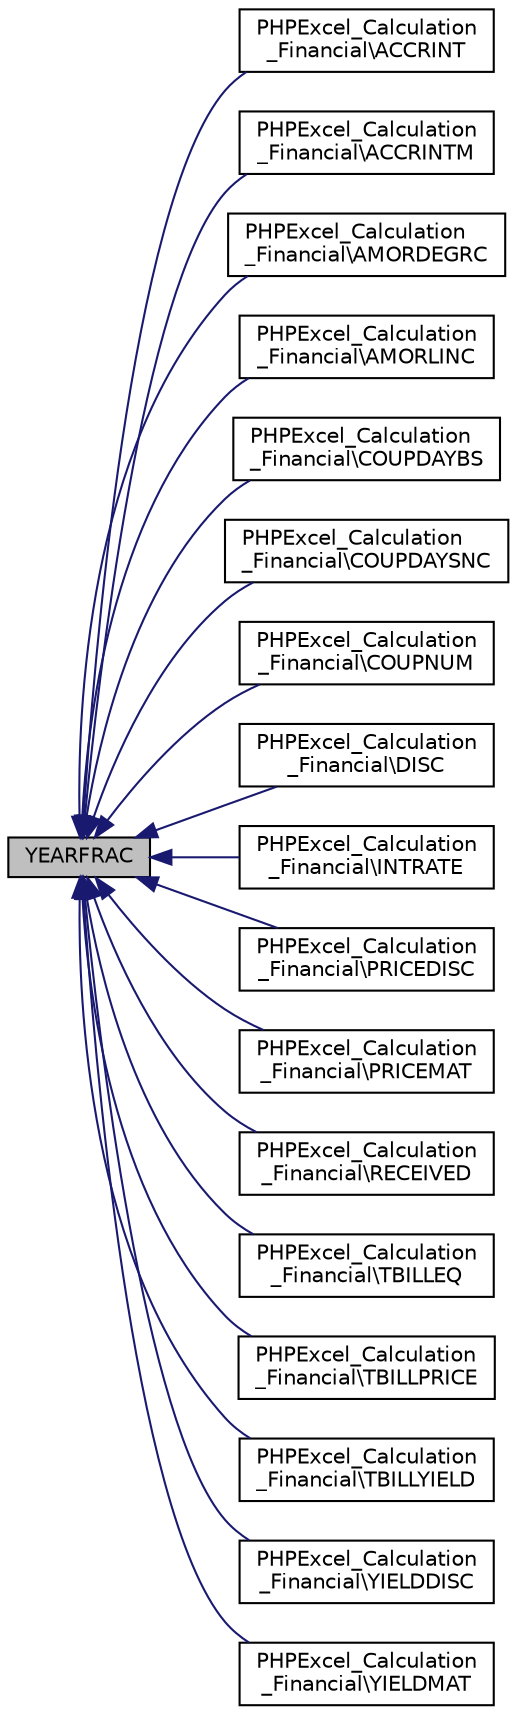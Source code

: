 digraph "YEARFRAC"
{
  edge [fontname="Helvetica",fontsize="10",labelfontname="Helvetica",labelfontsize="10"];
  node [fontname="Helvetica",fontsize="10",shape=record];
  rankdir="LR";
  Node177 [label="YEARFRAC",height=0.2,width=0.4,color="black", fillcolor="grey75", style="filled", fontcolor="black"];
  Node177 -> Node178 [dir="back",color="midnightblue",fontsize="10",style="solid",fontname="Helvetica"];
  Node178 [label="PHPExcel_Calculation\l_Financial\\ACCRINT",height=0.2,width=0.4,color="black", fillcolor="white", style="filled",URL="$class_p_h_p_excel___calculation___financial.html#aa0e23c8e697504180f8509793f68fd13"];
  Node177 -> Node179 [dir="back",color="midnightblue",fontsize="10",style="solid",fontname="Helvetica"];
  Node179 [label="PHPExcel_Calculation\l_Financial\\ACCRINTM",height=0.2,width=0.4,color="black", fillcolor="white", style="filled",URL="$class_p_h_p_excel___calculation___financial.html#a836ae947b6a08955b371aa86bf68e54b"];
  Node177 -> Node180 [dir="back",color="midnightblue",fontsize="10",style="solid",fontname="Helvetica"];
  Node180 [label="PHPExcel_Calculation\l_Financial\\AMORDEGRC",height=0.2,width=0.4,color="black", fillcolor="white", style="filled",URL="$class_p_h_p_excel___calculation___financial.html#a12db491902dcb101fa98ecc82462527c"];
  Node177 -> Node181 [dir="back",color="midnightblue",fontsize="10",style="solid",fontname="Helvetica"];
  Node181 [label="PHPExcel_Calculation\l_Financial\\AMORLINC",height=0.2,width=0.4,color="black", fillcolor="white", style="filled",URL="$class_p_h_p_excel___calculation___financial.html#ab2a0f01699d4cafeedb39a4b8a587d22"];
  Node177 -> Node182 [dir="back",color="midnightblue",fontsize="10",style="solid",fontname="Helvetica"];
  Node182 [label="PHPExcel_Calculation\l_Financial\\COUPDAYBS",height=0.2,width=0.4,color="black", fillcolor="white", style="filled",URL="$class_p_h_p_excel___calculation___financial.html#a6add99ddd1d017ce95be604d9a7a7332"];
  Node177 -> Node183 [dir="back",color="midnightblue",fontsize="10",style="solid",fontname="Helvetica"];
  Node183 [label="PHPExcel_Calculation\l_Financial\\COUPDAYSNC",height=0.2,width=0.4,color="black", fillcolor="white", style="filled",URL="$class_p_h_p_excel___calculation___financial.html#ac7ee4db3021dc213ae3eb85bbb394f37"];
  Node177 -> Node184 [dir="back",color="midnightblue",fontsize="10",style="solid",fontname="Helvetica"];
  Node184 [label="PHPExcel_Calculation\l_Financial\\COUPNUM",height=0.2,width=0.4,color="black", fillcolor="white", style="filled",URL="$class_p_h_p_excel___calculation___financial.html#a3720c91ecc4c49ea3be26f90456f15cb"];
  Node177 -> Node185 [dir="back",color="midnightblue",fontsize="10",style="solid",fontname="Helvetica"];
  Node185 [label="PHPExcel_Calculation\l_Financial\\DISC",height=0.2,width=0.4,color="black", fillcolor="white", style="filled",URL="$class_p_h_p_excel___calculation___financial.html#ad16c627bc9b59c3e8ee519b1490440cc"];
  Node177 -> Node186 [dir="back",color="midnightblue",fontsize="10",style="solid",fontname="Helvetica"];
  Node186 [label="PHPExcel_Calculation\l_Financial\\INTRATE",height=0.2,width=0.4,color="black", fillcolor="white", style="filled",URL="$class_p_h_p_excel___calculation___financial.html#a9b84b456a8b2c014c4ebe105d0c18312"];
  Node177 -> Node187 [dir="back",color="midnightblue",fontsize="10",style="solid",fontname="Helvetica"];
  Node187 [label="PHPExcel_Calculation\l_Financial\\PRICEDISC",height=0.2,width=0.4,color="black", fillcolor="white", style="filled",URL="$class_p_h_p_excel___calculation___financial.html#a8222415b152cae77181859f47e77c547"];
  Node177 -> Node188 [dir="back",color="midnightblue",fontsize="10",style="solid",fontname="Helvetica"];
  Node188 [label="PHPExcel_Calculation\l_Financial\\PRICEMAT",height=0.2,width=0.4,color="black", fillcolor="white", style="filled",URL="$class_p_h_p_excel___calculation___financial.html#a445a21ff8825376075e5254f722ea87d"];
  Node177 -> Node189 [dir="back",color="midnightblue",fontsize="10",style="solid",fontname="Helvetica"];
  Node189 [label="PHPExcel_Calculation\l_Financial\\RECEIVED",height=0.2,width=0.4,color="black", fillcolor="white", style="filled",URL="$class_p_h_p_excel___calculation___financial.html#a43bf03b1266fe1207dd600c137ba914e"];
  Node177 -> Node190 [dir="back",color="midnightblue",fontsize="10",style="solid",fontname="Helvetica"];
  Node190 [label="PHPExcel_Calculation\l_Financial\\TBILLEQ",height=0.2,width=0.4,color="black", fillcolor="white", style="filled",URL="$class_p_h_p_excel___calculation___financial.html#afd7ceb3016eb48e33f6e34a7b5af3f07"];
  Node177 -> Node191 [dir="back",color="midnightblue",fontsize="10",style="solid",fontname="Helvetica"];
  Node191 [label="PHPExcel_Calculation\l_Financial\\TBILLPRICE",height=0.2,width=0.4,color="black", fillcolor="white", style="filled",URL="$class_p_h_p_excel___calculation___financial.html#a5356036e1c98b4493a8065ef50fd8e50"];
  Node177 -> Node192 [dir="back",color="midnightblue",fontsize="10",style="solid",fontname="Helvetica"];
  Node192 [label="PHPExcel_Calculation\l_Financial\\TBILLYIELD",height=0.2,width=0.4,color="black", fillcolor="white", style="filled",URL="$class_p_h_p_excel___calculation___financial.html#a8fe657aa4bb5095433d3821e4ce39139"];
  Node177 -> Node193 [dir="back",color="midnightblue",fontsize="10",style="solid",fontname="Helvetica"];
  Node193 [label="PHPExcel_Calculation\l_Financial\\YIELDDISC",height=0.2,width=0.4,color="black", fillcolor="white", style="filled",URL="$class_p_h_p_excel___calculation___financial.html#aaea1247d8a57f5f2ccde62b04b49fbba"];
  Node177 -> Node194 [dir="back",color="midnightblue",fontsize="10",style="solid",fontname="Helvetica"];
  Node194 [label="PHPExcel_Calculation\l_Financial\\YIELDMAT",height=0.2,width=0.4,color="black", fillcolor="white", style="filled",URL="$class_p_h_p_excel___calculation___financial.html#a130a1c320e64ef366c95bbc143e7a010"];
}
